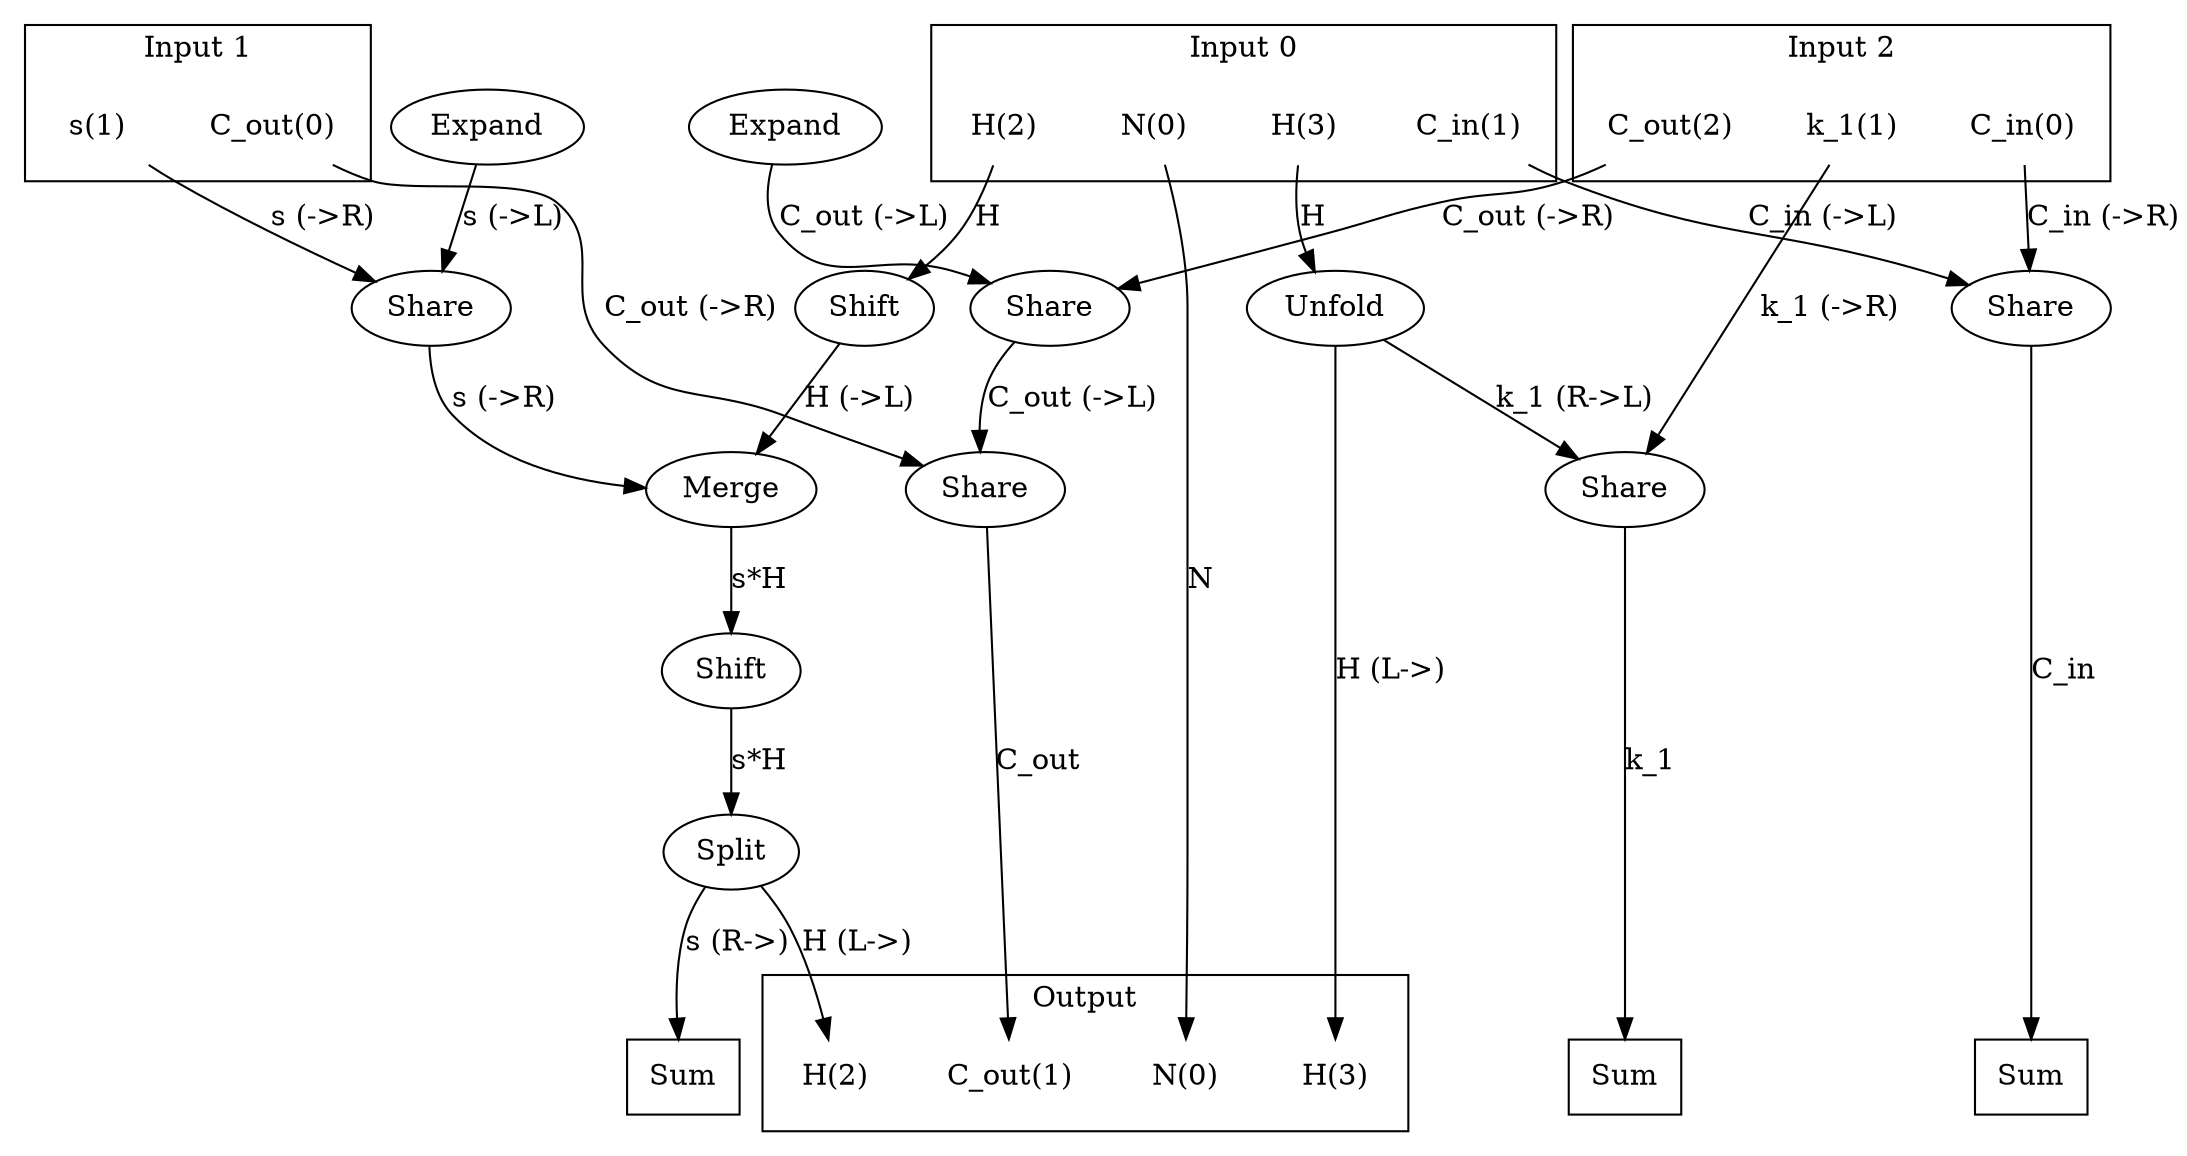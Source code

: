 digraph kernel {
newrank = true;
op_0x5566a540e500 [label="Share"];
op_0x5566a540e960 [label="Share"];
op_0x5566a540eaf8 [label="Expand"];
op_0x5566a540eb18 [label="Expand"];
op_0x5566a540f440 [label="Shift"];
op_0x5566a540f4a0 [label="Shift"];
op_0x5566a5411370 [label="Merge"];
op_0x5566a5413b60 [label="Split"];
op_0x5566a54cb100 [label="Share"];
op_0x5566a54cb150 [label="Share"];
op_0x5566a54cb1a0 [label="Share"];
op_0x5566a7544640 [label="Unfold"];
reduce_0x7f23c0002ce8 [label="Sum", shape=box];
reduce_0x7f23c0001a98 [label="Sum", shape=box];
reduce_0x7f23c0005b48 [label="Sum", shape=box];
subgraph cluster_out {
label = "Output";
out_0 [label="N(0)", shape=none];
out_1 [label="C_out(1)", shape=none];
out_2 [label="H(2)", shape=none];
out_3 [label="H(3)", shape=none];
}
{ rank = same;
reduce_0x7f23c0002ce8;
reduce_0x7f23c0001a98;
reduce_0x7f23c0005b48;
out_0;
out_1;
out_2;
out_3;
}
subgraph cluster_in_0 {
label = "Input 0";
in_0_0 [label="N(0)", shape=none];
in_0_1 [label="C_in(1)", shape=none];
in_0_2 [label="H(2)", shape=none];
in_0_3 [label="H(3)", shape=none];
}
subgraph cluster_in_1 {
label = "Input 1";
in_1_0 [label="C_out(0)", shape=none];
in_1_1 [label="s(1)", shape=none];
}
subgraph cluster_in_2 {
label = "Input 2";
in_2_0 [label="C_in(0)", shape=none];
in_2_1 [label="k_1(1)", shape=none];
in_2_2 [label="C_out(2)", shape=none];
}
{ rank = same;
in_0_0;
in_0_1;
in_0_2;
in_0_3;
in_1_0;
in_1_1;
in_2_0;
in_2_1;
in_2_2;
}
in_0_0 -> out_0 [label="N"];
in_0_1 -> op_0x5566a54cb150 [label="C_in (->L)"];
in_0_2 -> op_0x5566a540f4a0 [label="H"];
in_0_3 -> op_0x5566a7544640 [label="H"];
in_1_0 -> op_0x5566a540e500 [label="C_out (->R)"];
in_1_1 -> op_0x5566a540e960 [label="s (->R)"];
in_2_0 -> op_0x5566a54cb150 [label="C_in (->R)"];
in_2_1 -> op_0x5566a54cb1a0 [label="k_1 (->R)"];
in_2_2 -> op_0x5566a54cb100 [label="C_out (->R)"];
op_0x5566a54cb100 -> op_0x5566a540e500 [label="C_out (->L)"];
op_0x5566a540eaf8 -> op_0x5566a540e960 [label="s (->L)"];
op_0x5566a5411370 -> op_0x5566a540f440 [label="s*H"];
op_0x5566a540f4a0 -> op_0x5566a5411370 [label="H (->L)"];
op_0x5566a540e960 -> op_0x5566a5411370 [label="s (->R)"];
op_0x5566a540f440 -> op_0x5566a5413b60 [label="s*H"];
op_0x5566a540e500 -> out_1 [label="C_out"];
op_0x5566a5413b60 -> out_2 [label="H (L->)"];
op_0x5566a7544640 -> out_3 [label="H (L->)"];
op_0x5566a540eb18 -> op_0x5566a54cb100 [label="C_out (->L)"];
op_0x5566a7544640 -> op_0x5566a54cb1a0 [label="k_1 (R->L)"];
op_0x5566a54cb1a0 -> reduce_0x7f23c0001a98 [label="k_1"];
op_0x5566a5413b60 -> reduce_0x7f23c0002ce8 [label="s (R->)"];
op_0x5566a54cb150 -> reduce_0x7f23c0005b48 [label="C_in"];
}
